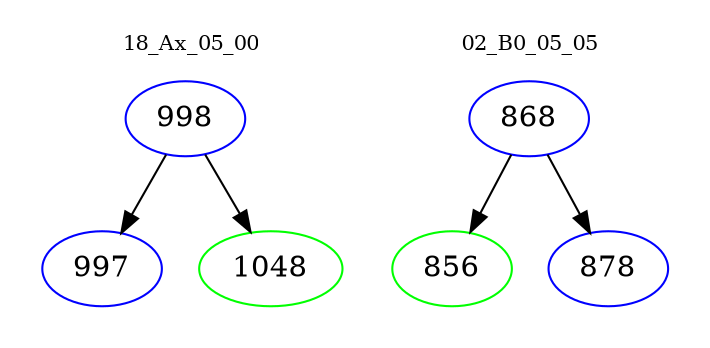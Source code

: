 digraph{
subgraph cluster_0 {
color = white
label = "18_Ax_05_00";
fontsize=10;
T0_998 [label="998", color="blue"]
T0_998 -> T0_997 [color="black"]
T0_997 [label="997", color="blue"]
T0_998 -> T0_1048 [color="black"]
T0_1048 [label="1048", color="green"]
}
subgraph cluster_1 {
color = white
label = "02_B0_05_05";
fontsize=10;
T1_868 [label="868", color="blue"]
T1_868 -> T1_856 [color="black"]
T1_856 [label="856", color="green"]
T1_868 -> T1_878 [color="black"]
T1_878 [label="878", color="blue"]
}
}
